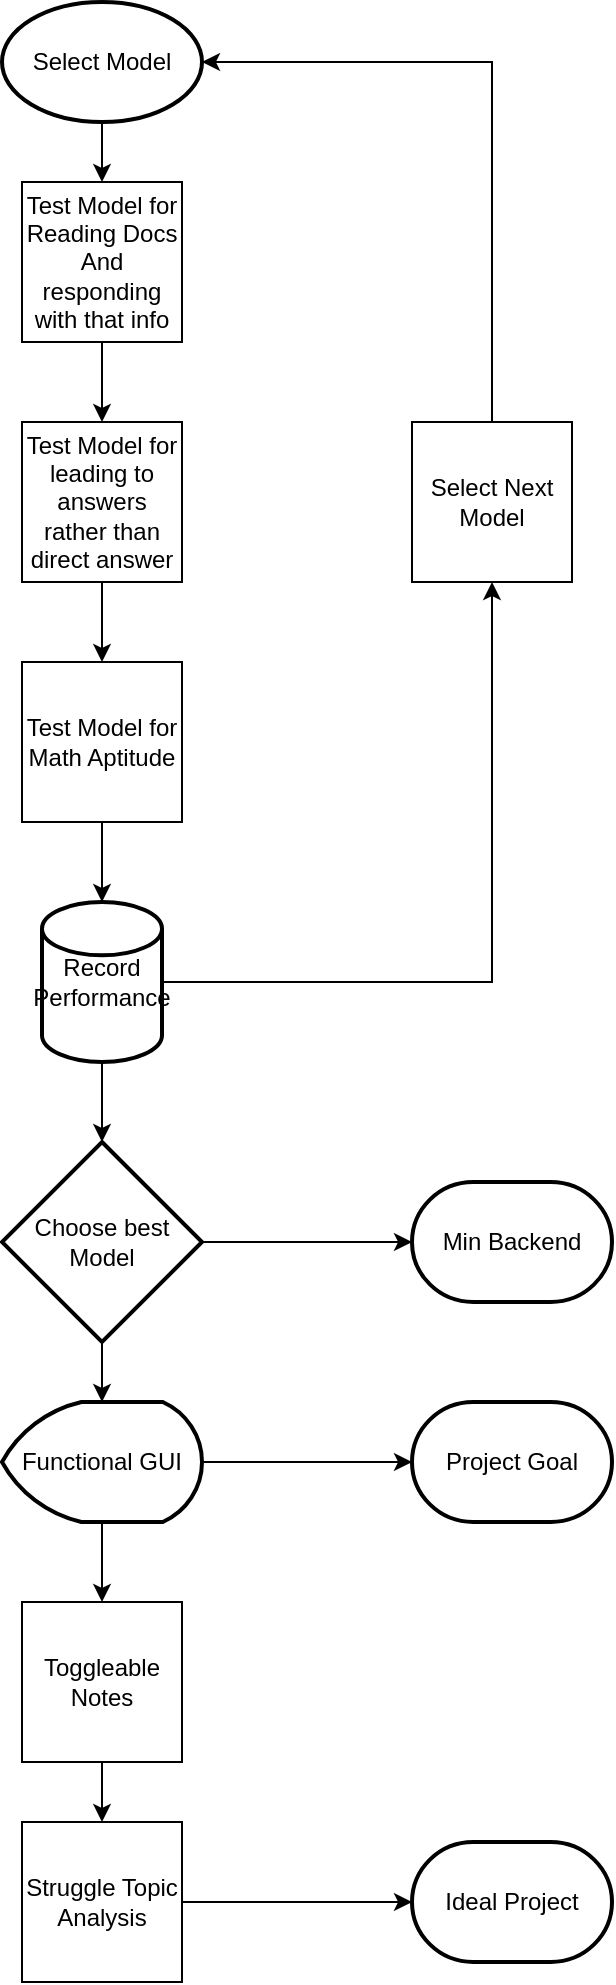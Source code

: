 <mxfile version="24.7.12">
  <diagram name="Page-1" id="BK0cpiiDHm5rirActNyL">
    <mxGraphModel dx="2074" dy="1098" grid="1" gridSize="10" guides="1" tooltips="1" connect="1" arrows="1" fold="1" page="1" pageScale="1" pageWidth="850" pageHeight="1100" math="0" shadow="0">
      <root>
        <mxCell id="0" />
        <mxCell id="1" parent="0" />
        <mxCell id="vnkVCHhWPZdkA57uvU-T-3" style="edgeStyle=orthogonalEdgeStyle;rounded=0;orthogonalLoop=1;jettySize=auto;html=1;exitX=0.5;exitY=1;exitDx=0;exitDy=0;entryX=0.5;entryY=0;entryDx=0;entryDy=0;" edge="1" parent="1" target="vnkVCHhWPZdkA57uvU-T-2">
          <mxGeometry relative="1" as="geometry">
            <mxPoint x="425" y="130" as="sourcePoint" />
          </mxGeometry>
        </mxCell>
        <mxCell id="vnkVCHhWPZdkA57uvU-T-5" style="edgeStyle=orthogonalEdgeStyle;rounded=0;orthogonalLoop=1;jettySize=auto;html=1;entryX=0.5;entryY=0;entryDx=0;entryDy=0;" edge="1" parent="1" source="vnkVCHhWPZdkA57uvU-T-2" target="vnkVCHhWPZdkA57uvU-T-4">
          <mxGeometry relative="1" as="geometry" />
        </mxCell>
        <mxCell id="vnkVCHhWPZdkA57uvU-T-2" value="Test Model for Reading Docs And responding with that info" style="whiteSpace=wrap;html=1;aspect=fixed;" vertex="1" parent="1">
          <mxGeometry x="385" y="160" width="80" height="80" as="geometry" />
        </mxCell>
        <mxCell id="vnkVCHhWPZdkA57uvU-T-7" style="edgeStyle=orthogonalEdgeStyle;rounded=0;orthogonalLoop=1;jettySize=auto;html=1;entryX=0.5;entryY=0;entryDx=0;entryDy=0;" edge="1" parent="1" source="vnkVCHhWPZdkA57uvU-T-4" target="vnkVCHhWPZdkA57uvU-T-6">
          <mxGeometry relative="1" as="geometry" />
        </mxCell>
        <mxCell id="vnkVCHhWPZdkA57uvU-T-4" value="Test Model for leading to answers rather than direct answer" style="whiteSpace=wrap;html=1;aspect=fixed;" vertex="1" parent="1">
          <mxGeometry x="385" y="280" width="80" height="80" as="geometry" />
        </mxCell>
        <mxCell id="vnkVCHhWPZdkA57uvU-T-6" value="Test Model for Math Aptitude" style="whiteSpace=wrap;html=1;aspect=fixed;" vertex="1" parent="1">
          <mxGeometry x="385" y="400" width="80" height="80" as="geometry" />
        </mxCell>
        <mxCell id="vnkVCHhWPZdkA57uvU-T-10" value="Select Model" style="strokeWidth=2;html=1;shape=mxgraph.flowchart.start_1;whiteSpace=wrap;" vertex="1" parent="1">
          <mxGeometry x="375" y="70" width="100" height="60" as="geometry" />
        </mxCell>
        <mxCell id="vnkVCHhWPZdkA57uvU-T-16" style="edgeStyle=orthogonalEdgeStyle;rounded=0;orthogonalLoop=1;jettySize=auto;html=1;entryX=0.5;entryY=1;entryDx=0;entryDy=0;" edge="1" parent="1" source="vnkVCHhWPZdkA57uvU-T-11" target="vnkVCHhWPZdkA57uvU-T-15">
          <mxGeometry relative="1" as="geometry" />
        </mxCell>
        <mxCell id="vnkVCHhWPZdkA57uvU-T-19" style="edgeStyle=orthogonalEdgeStyle;rounded=0;orthogonalLoop=1;jettySize=auto;html=1;exitX=0.5;exitY=1;exitDx=0;exitDy=0;exitPerimeter=0;" edge="1" parent="1" source="vnkVCHhWPZdkA57uvU-T-11" target="vnkVCHhWPZdkA57uvU-T-18">
          <mxGeometry relative="1" as="geometry" />
        </mxCell>
        <mxCell id="vnkVCHhWPZdkA57uvU-T-11" value="Record Performance" style="strokeWidth=2;html=1;shape=mxgraph.flowchart.database;whiteSpace=wrap;" vertex="1" parent="1">
          <mxGeometry x="395" y="520" width="60" height="80" as="geometry" />
        </mxCell>
        <mxCell id="vnkVCHhWPZdkA57uvU-T-12" style="edgeStyle=orthogonalEdgeStyle;rounded=0;orthogonalLoop=1;jettySize=auto;html=1;exitX=0.5;exitY=1;exitDx=0;exitDy=0;entryX=0.5;entryY=0;entryDx=0;entryDy=0;entryPerimeter=0;" edge="1" parent="1" source="vnkVCHhWPZdkA57uvU-T-6" target="vnkVCHhWPZdkA57uvU-T-11">
          <mxGeometry relative="1" as="geometry" />
        </mxCell>
        <mxCell id="vnkVCHhWPZdkA57uvU-T-15" value="Select Next Model" style="whiteSpace=wrap;html=1;aspect=fixed;" vertex="1" parent="1">
          <mxGeometry x="580" y="280" width="80" height="80" as="geometry" />
        </mxCell>
        <mxCell id="vnkVCHhWPZdkA57uvU-T-17" style="edgeStyle=orthogonalEdgeStyle;rounded=0;orthogonalLoop=1;jettySize=auto;html=1;exitX=0.5;exitY=0;exitDx=0;exitDy=0;entryX=1;entryY=0.5;entryDx=0;entryDy=0;entryPerimeter=0;" edge="1" parent="1" source="vnkVCHhWPZdkA57uvU-T-15" target="vnkVCHhWPZdkA57uvU-T-10">
          <mxGeometry relative="1" as="geometry" />
        </mxCell>
        <mxCell id="vnkVCHhWPZdkA57uvU-T-18" value="Choose best Model" style="strokeWidth=2;html=1;shape=mxgraph.flowchart.decision;whiteSpace=wrap;" vertex="1" parent="1">
          <mxGeometry x="375" y="640" width="100" height="100" as="geometry" />
        </mxCell>
        <mxCell id="vnkVCHhWPZdkA57uvU-T-23" style="edgeStyle=orthogonalEdgeStyle;rounded=0;orthogonalLoop=1;jettySize=auto;html=1;exitX=0.5;exitY=1;exitDx=0;exitDy=0;exitPerimeter=0;entryX=0.5;entryY=0;entryDx=0;entryDy=0;" edge="1" parent="1" source="vnkVCHhWPZdkA57uvU-T-20" target="vnkVCHhWPZdkA57uvU-T-21">
          <mxGeometry relative="1" as="geometry" />
        </mxCell>
        <mxCell id="vnkVCHhWPZdkA57uvU-T-20" value="Functional GUI" style="strokeWidth=2;html=1;shape=mxgraph.flowchart.display;whiteSpace=wrap;" vertex="1" parent="1">
          <mxGeometry x="375" y="770" width="100" height="60" as="geometry" />
        </mxCell>
        <mxCell id="vnkVCHhWPZdkA57uvU-T-31" style="edgeStyle=orthogonalEdgeStyle;rounded=0;orthogonalLoop=1;jettySize=auto;html=1;exitX=0.5;exitY=1;exitDx=0;exitDy=0;entryX=0.5;entryY=0;entryDx=0;entryDy=0;" edge="1" parent="1" source="vnkVCHhWPZdkA57uvU-T-21" target="vnkVCHhWPZdkA57uvU-T-30">
          <mxGeometry relative="1" as="geometry" />
        </mxCell>
        <mxCell id="vnkVCHhWPZdkA57uvU-T-21" value="Toggleable Notes" style="whiteSpace=wrap;html=1;aspect=fixed;" vertex="1" parent="1">
          <mxGeometry x="385" y="870" width="80" height="80" as="geometry" />
        </mxCell>
        <mxCell id="vnkVCHhWPZdkA57uvU-T-22" style="edgeStyle=orthogonalEdgeStyle;rounded=0;orthogonalLoop=1;jettySize=auto;html=1;exitX=0.5;exitY=1;exitDx=0;exitDy=0;exitPerimeter=0;entryX=0.5;entryY=0;entryDx=0;entryDy=0;entryPerimeter=0;" edge="1" parent="1" source="vnkVCHhWPZdkA57uvU-T-18" target="vnkVCHhWPZdkA57uvU-T-20">
          <mxGeometry relative="1" as="geometry" />
        </mxCell>
        <mxCell id="vnkVCHhWPZdkA57uvU-T-24" value="Min Backend" style="strokeWidth=2;html=1;shape=mxgraph.flowchart.terminator;whiteSpace=wrap;" vertex="1" parent="1">
          <mxGeometry x="580" y="660" width="100" height="60" as="geometry" />
        </mxCell>
        <mxCell id="vnkVCHhWPZdkA57uvU-T-25" value="Project Goal" style="strokeWidth=2;html=1;shape=mxgraph.flowchart.terminator;whiteSpace=wrap;" vertex="1" parent="1">
          <mxGeometry x="580" y="770" width="100" height="60" as="geometry" />
        </mxCell>
        <mxCell id="vnkVCHhWPZdkA57uvU-T-26" style="edgeStyle=orthogonalEdgeStyle;rounded=0;orthogonalLoop=1;jettySize=auto;html=1;exitX=1;exitY=0.5;exitDx=0;exitDy=0;exitPerimeter=0;entryX=0;entryY=0.5;entryDx=0;entryDy=0;entryPerimeter=0;" edge="1" parent="1" source="vnkVCHhWPZdkA57uvU-T-18" target="vnkVCHhWPZdkA57uvU-T-24">
          <mxGeometry relative="1" as="geometry" />
        </mxCell>
        <mxCell id="vnkVCHhWPZdkA57uvU-T-27" style="edgeStyle=orthogonalEdgeStyle;rounded=0;orthogonalLoop=1;jettySize=auto;html=1;entryX=0;entryY=0.5;entryDx=0;entryDy=0;entryPerimeter=0;" edge="1" parent="1" source="vnkVCHhWPZdkA57uvU-T-20" target="vnkVCHhWPZdkA57uvU-T-25">
          <mxGeometry relative="1" as="geometry" />
        </mxCell>
        <mxCell id="vnkVCHhWPZdkA57uvU-T-28" value="Ideal Project" style="strokeWidth=2;html=1;shape=mxgraph.flowchart.terminator;whiteSpace=wrap;" vertex="1" parent="1">
          <mxGeometry x="580" y="990" width="100" height="60" as="geometry" />
        </mxCell>
        <mxCell id="vnkVCHhWPZdkA57uvU-T-30" value="Struggle Topic Analysis" style="whiteSpace=wrap;html=1;aspect=fixed;" vertex="1" parent="1">
          <mxGeometry x="385" y="980" width="80" height="80" as="geometry" />
        </mxCell>
        <mxCell id="vnkVCHhWPZdkA57uvU-T-32" style="edgeStyle=orthogonalEdgeStyle;rounded=0;orthogonalLoop=1;jettySize=auto;html=1;exitX=1;exitY=0.5;exitDx=0;exitDy=0;entryX=0;entryY=0.5;entryDx=0;entryDy=0;entryPerimeter=0;" edge="1" parent="1" source="vnkVCHhWPZdkA57uvU-T-30" target="vnkVCHhWPZdkA57uvU-T-28">
          <mxGeometry relative="1" as="geometry" />
        </mxCell>
      </root>
    </mxGraphModel>
  </diagram>
</mxfile>
